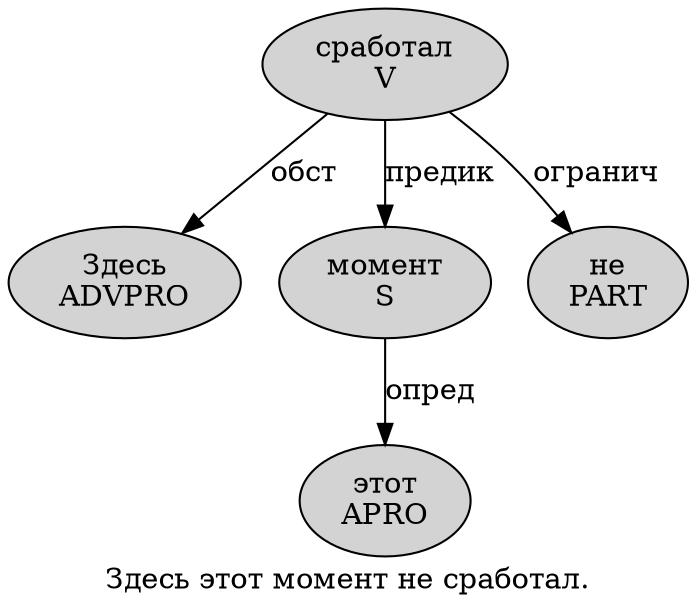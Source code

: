 digraph SENTENCE_4016 {
	graph [label="Здесь этот момент не сработал."]
	node [style=filled]
		0 [label="Здесь
ADVPRO" color="" fillcolor=lightgray penwidth=1 shape=ellipse]
		1 [label="этот
APRO" color="" fillcolor=lightgray penwidth=1 shape=ellipse]
		2 [label="момент
S" color="" fillcolor=lightgray penwidth=1 shape=ellipse]
		3 [label="не
PART" color="" fillcolor=lightgray penwidth=1 shape=ellipse]
		4 [label="сработал
V" color="" fillcolor=lightgray penwidth=1 shape=ellipse]
			4 -> 0 [label="обст"]
			4 -> 2 [label="предик"]
			4 -> 3 [label="огранич"]
			2 -> 1 [label="опред"]
}